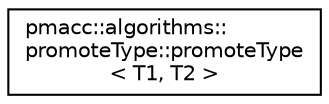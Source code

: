 digraph "Graphical Class Hierarchy"
{
 // LATEX_PDF_SIZE
  edge [fontname="Helvetica",fontsize="10",labelfontname="Helvetica",labelfontsize="10"];
  node [fontname="Helvetica",fontsize="10",shape=record];
  rankdir="LR";
  Node0 [label="pmacc::algorithms::\lpromoteType::promoteType\l\< T1, T2 \>",height=0.2,width=0.4,color="black", fillcolor="white", style="filled",URL="$structpmacc_1_1algorithms_1_1promote_type_1_1promote_type.html",tooltip=" "];
}
